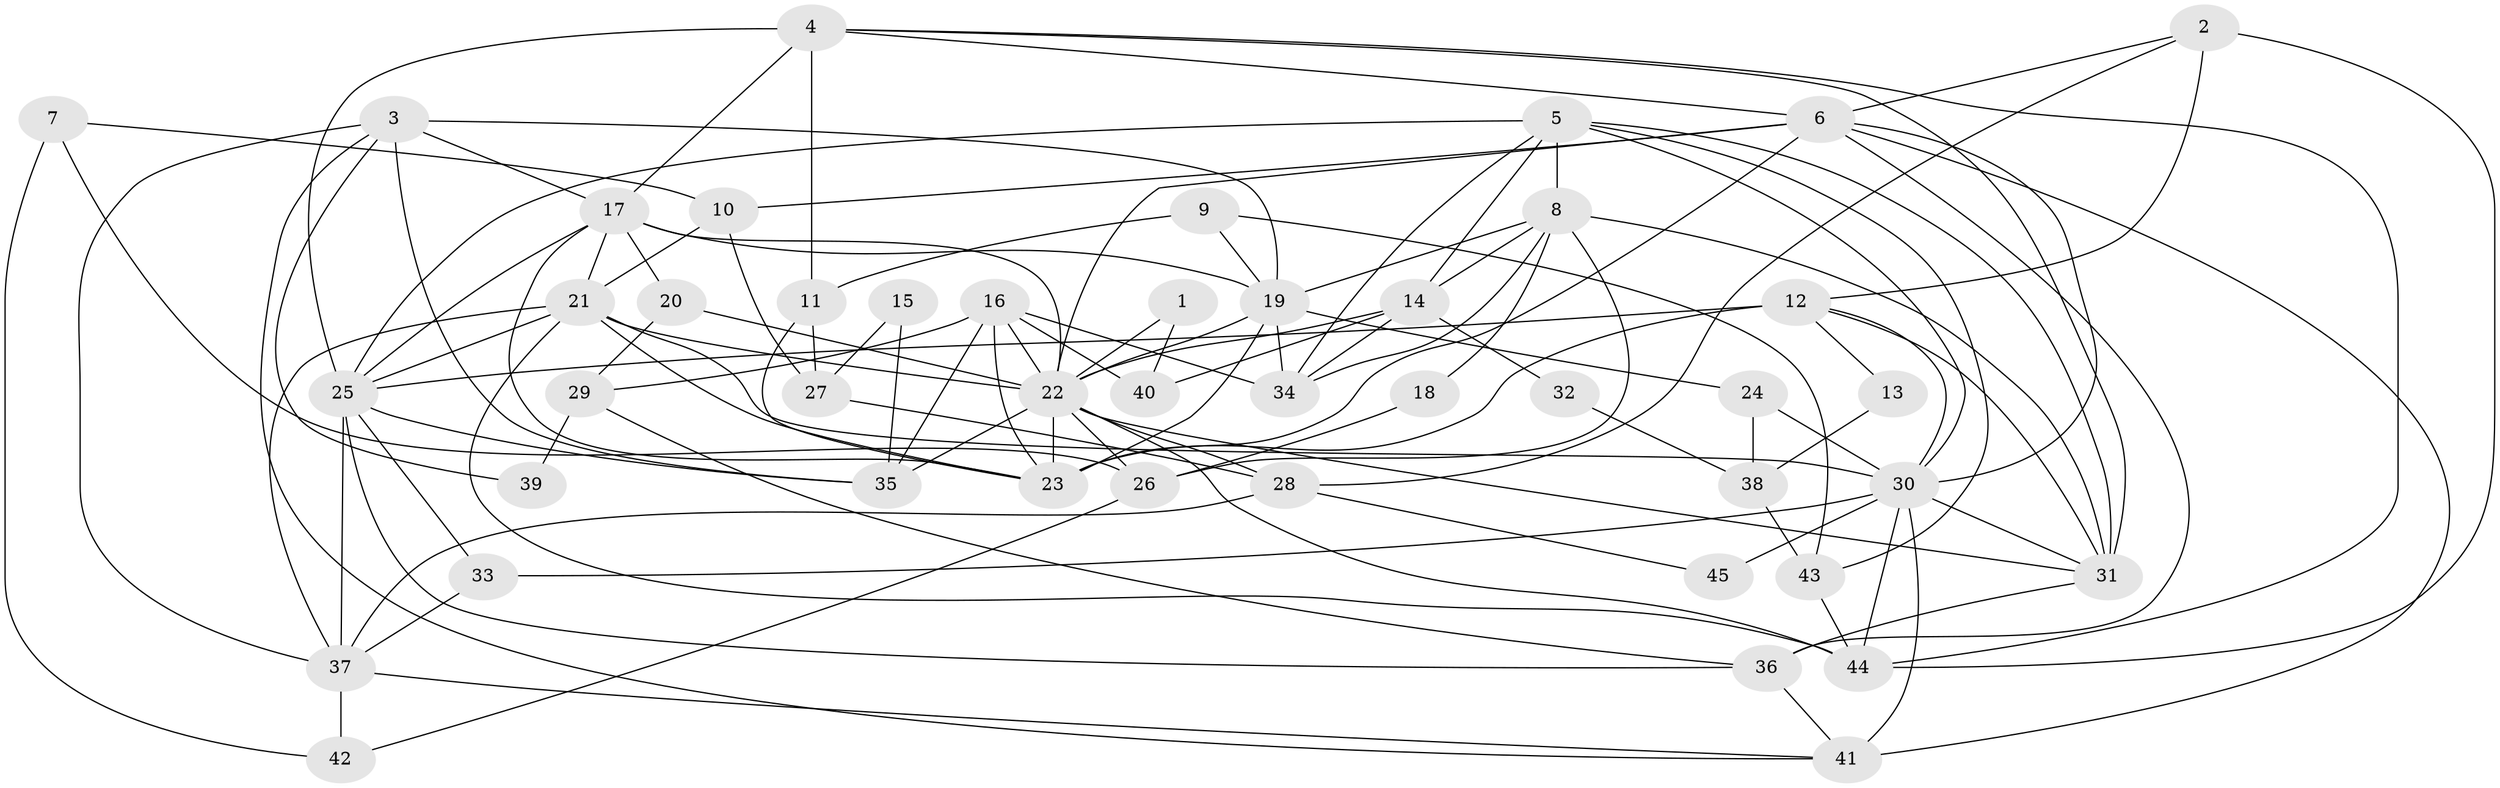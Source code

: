 // original degree distribution, {2: 0.0898876404494382, 3: 0.2808988764044944, 6: 0.10112359550561797, 4: 0.34831460674157305, 5: 0.14606741573033707, 8: 0.011235955056179775, 7: 0.02247191011235955}
// Generated by graph-tools (version 1.1) at 2025/36/03/09/25 02:36:13]
// undirected, 45 vertices, 115 edges
graph export_dot {
graph [start="1"]
  node [color=gray90,style=filled];
  1;
  2;
  3;
  4;
  5;
  6;
  7;
  8;
  9;
  10;
  11;
  12;
  13;
  14;
  15;
  16;
  17;
  18;
  19;
  20;
  21;
  22;
  23;
  24;
  25;
  26;
  27;
  28;
  29;
  30;
  31;
  32;
  33;
  34;
  35;
  36;
  37;
  38;
  39;
  40;
  41;
  42;
  43;
  44;
  45;
  1 -- 22 [weight=1.0];
  1 -- 40 [weight=1.0];
  2 -- 6 [weight=2.0];
  2 -- 12 [weight=2.0];
  2 -- 28 [weight=1.0];
  2 -- 44 [weight=1.0];
  3 -- 17 [weight=1.0];
  3 -- 19 [weight=1.0];
  3 -- 35 [weight=1.0];
  3 -- 37 [weight=1.0];
  3 -- 39 [weight=1.0];
  3 -- 41 [weight=1.0];
  4 -- 6 [weight=2.0];
  4 -- 11 [weight=3.0];
  4 -- 17 [weight=1.0];
  4 -- 25 [weight=1.0];
  4 -- 31 [weight=1.0];
  4 -- 44 [weight=1.0];
  5 -- 8 [weight=1.0];
  5 -- 14 [weight=1.0];
  5 -- 25 [weight=1.0];
  5 -- 30 [weight=1.0];
  5 -- 31 [weight=1.0];
  5 -- 34 [weight=1.0];
  5 -- 43 [weight=1.0];
  6 -- 10 [weight=1.0];
  6 -- 22 [weight=1.0];
  6 -- 23 [weight=1.0];
  6 -- 30 [weight=1.0];
  6 -- 36 [weight=1.0];
  6 -- 41 [weight=1.0];
  7 -- 10 [weight=1.0];
  7 -- 26 [weight=1.0];
  7 -- 42 [weight=1.0];
  8 -- 14 [weight=2.0];
  8 -- 18 [weight=1.0];
  8 -- 19 [weight=1.0];
  8 -- 26 [weight=1.0];
  8 -- 31 [weight=2.0];
  8 -- 34 [weight=1.0];
  9 -- 11 [weight=1.0];
  9 -- 19 [weight=1.0];
  9 -- 43 [weight=1.0];
  10 -- 21 [weight=1.0];
  10 -- 27 [weight=1.0];
  11 -- 23 [weight=1.0];
  11 -- 27 [weight=1.0];
  12 -- 13 [weight=1.0];
  12 -- 23 [weight=4.0];
  12 -- 25 [weight=2.0];
  12 -- 30 [weight=1.0];
  12 -- 31 [weight=1.0];
  13 -- 38 [weight=1.0];
  14 -- 22 [weight=2.0];
  14 -- 32 [weight=1.0];
  14 -- 34 [weight=1.0];
  14 -- 40 [weight=1.0];
  15 -- 27 [weight=1.0];
  15 -- 35 [weight=1.0];
  16 -- 22 [weight=1.0];
  16 -- 23 [weight=1.0];
  16 -- 29 [weight=1.0];
  16 -- 34 [weight=1.0];
  16 -- 35 [weight=1.0];
  16 -- 40 [weight=1.0];
  17 -- 19 [weight=1.0];
  17 -- 20 [weight=1.0];
  17 -- 21 [weight=1.0];
  17 -- 22 [weight=1.0];
  17 -- 23 [weight=1.0];
  17 -- 25 [weight=1.0];
  18 -- 26 [weight=1.0];
  19 -- 22 [weight=1.0];
  19 -- 23 [weight=1.0];
  19 -- 24 [weight=1.0];
  19 -- 34 [weight=1.0];
  20 -- 22 [weight=1.0];
  20 -- 29 [weight=1.0];
  21 -- 22 [weight=2.0];
  21 -- 23 [weight=1.0];
  21 -- 25 [weight=1.0];
  21 -- 30 [weight=1.0];
  21 -- 37 [weight=1.0];
  21 -- 44 [weight=1.0];
  22 -- 23 [weight=1.0];
  22 -- 26 [weight=1.0];
  22 -- 28 [weight=1.0];
  22 -- 31 [weight=1.0];
  22 -- 35 [weight=1.0];
  22 -- 44 [weight=1.0];
  24 -- 30 [weight=1.0];
  24 -- 38 [weight=1.0];
  25 -- 33 [weight=1.0];
  25 -- 35 [weight=1.0];
  25 -- 36 [weight=1.0];
  25 -- 37 [weight=1.0];
  26 -- 42 [weight=1.0];
  27 -- 28 [weight=1.0];
  28 -- 37 [weight=1.0];
  28 -- 45 [weight=1.0];
  29 -- 36 [weight=1.0];
  29 -- 39 [weight=1.0];
  30 -- 31 [weight=1.0];
  30 -- 33 [weight=1.0];
  30 -- 41 [weight=2.0];
  30 -- 44 [weight=1.0];
  30 -- 45 [weight=2.0];
  31 -- 36 [weight=1.0];
  32 -- 38 [weight=1.0];
  33 -- 37 [weight=1.0];
  36 -- 41 [weight=1.0];
  37 -- 41 [weight=1.0];
  37 -- 42 [weight=1.0];
  38 -- 43 [weight=1.0];
  43 -- 44 [weight=1.0];
}
